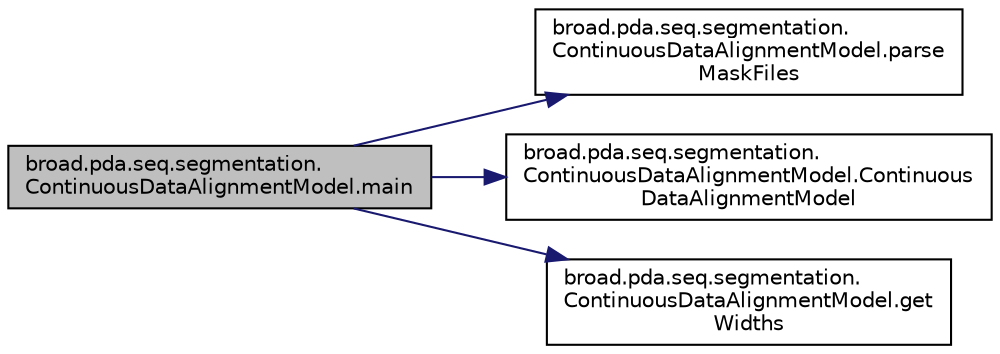digraph "broad.pda.seq.segmentation.ContinuousDataAlignmentModel.main"
{
  edge [fontname="Helvetica",fontsize="10",labelfontname="Helvetica",labelfontsize="10"];
  node [fontname="Helvetica",fontsize="10",shape=record];
  rankdir="LR";
  Node1 [label="broad.pda.seq.segmentation.\lContinuousDataAlignmentModel.main",height=0.2,width=0.4,color="black", fillcolor="grey75", style="filled" fontcolor="black"];
  Node1 -> Node2 [color="midnightblue",fontsize="10",style="solid"];
  Node2 [label="broad.pda.seq.segmentation.\lContinuousDataAlignmentModel.parse\lMaskFiles",height=0.2,width=0.4,color="black", fillcolor="white", style="filled",URL="$classbroad_1_1pda_1_1seq_1_1segmentation_1_1_continuous_data_alignment_model.html#a039655b2e536f7a9728f3697c14c4505"];
  Node1 -> Node3 [color="midnightblue",fontsize="10",style="solid"];
  Node3 [label="broad.pda.seq.segmentation.\lContinuousDataAlignmentModel.Continuous\lDataAlignmentModel",height=0.2,width=0.4,color="black", fillcolor="white", style="filled",URL="$classbroad_1_1pda_1_1seq_1_1segmentation_1_1_continuous_data_alignment_model.html#a6fa2acc5a5e70dcb0b7d9f36c35c5f57"];
  Node1 -> Node4 [color="midnightblue",fontsize="10",style="solid"];
  Node4 [label="broad.pda.seq.segmentation.\lContinuousDataAlignmentModel.get\lWidths",height=0.2,width=0.4,color="black", fillcolor="white", style="filled",URL="$classbroad_1_1pda_1_1seq_1_1segmentation_1_1_continuous_data_alignment_model.html#a87118dfc0d49b68daca8cd351ae3bcab"];
}
